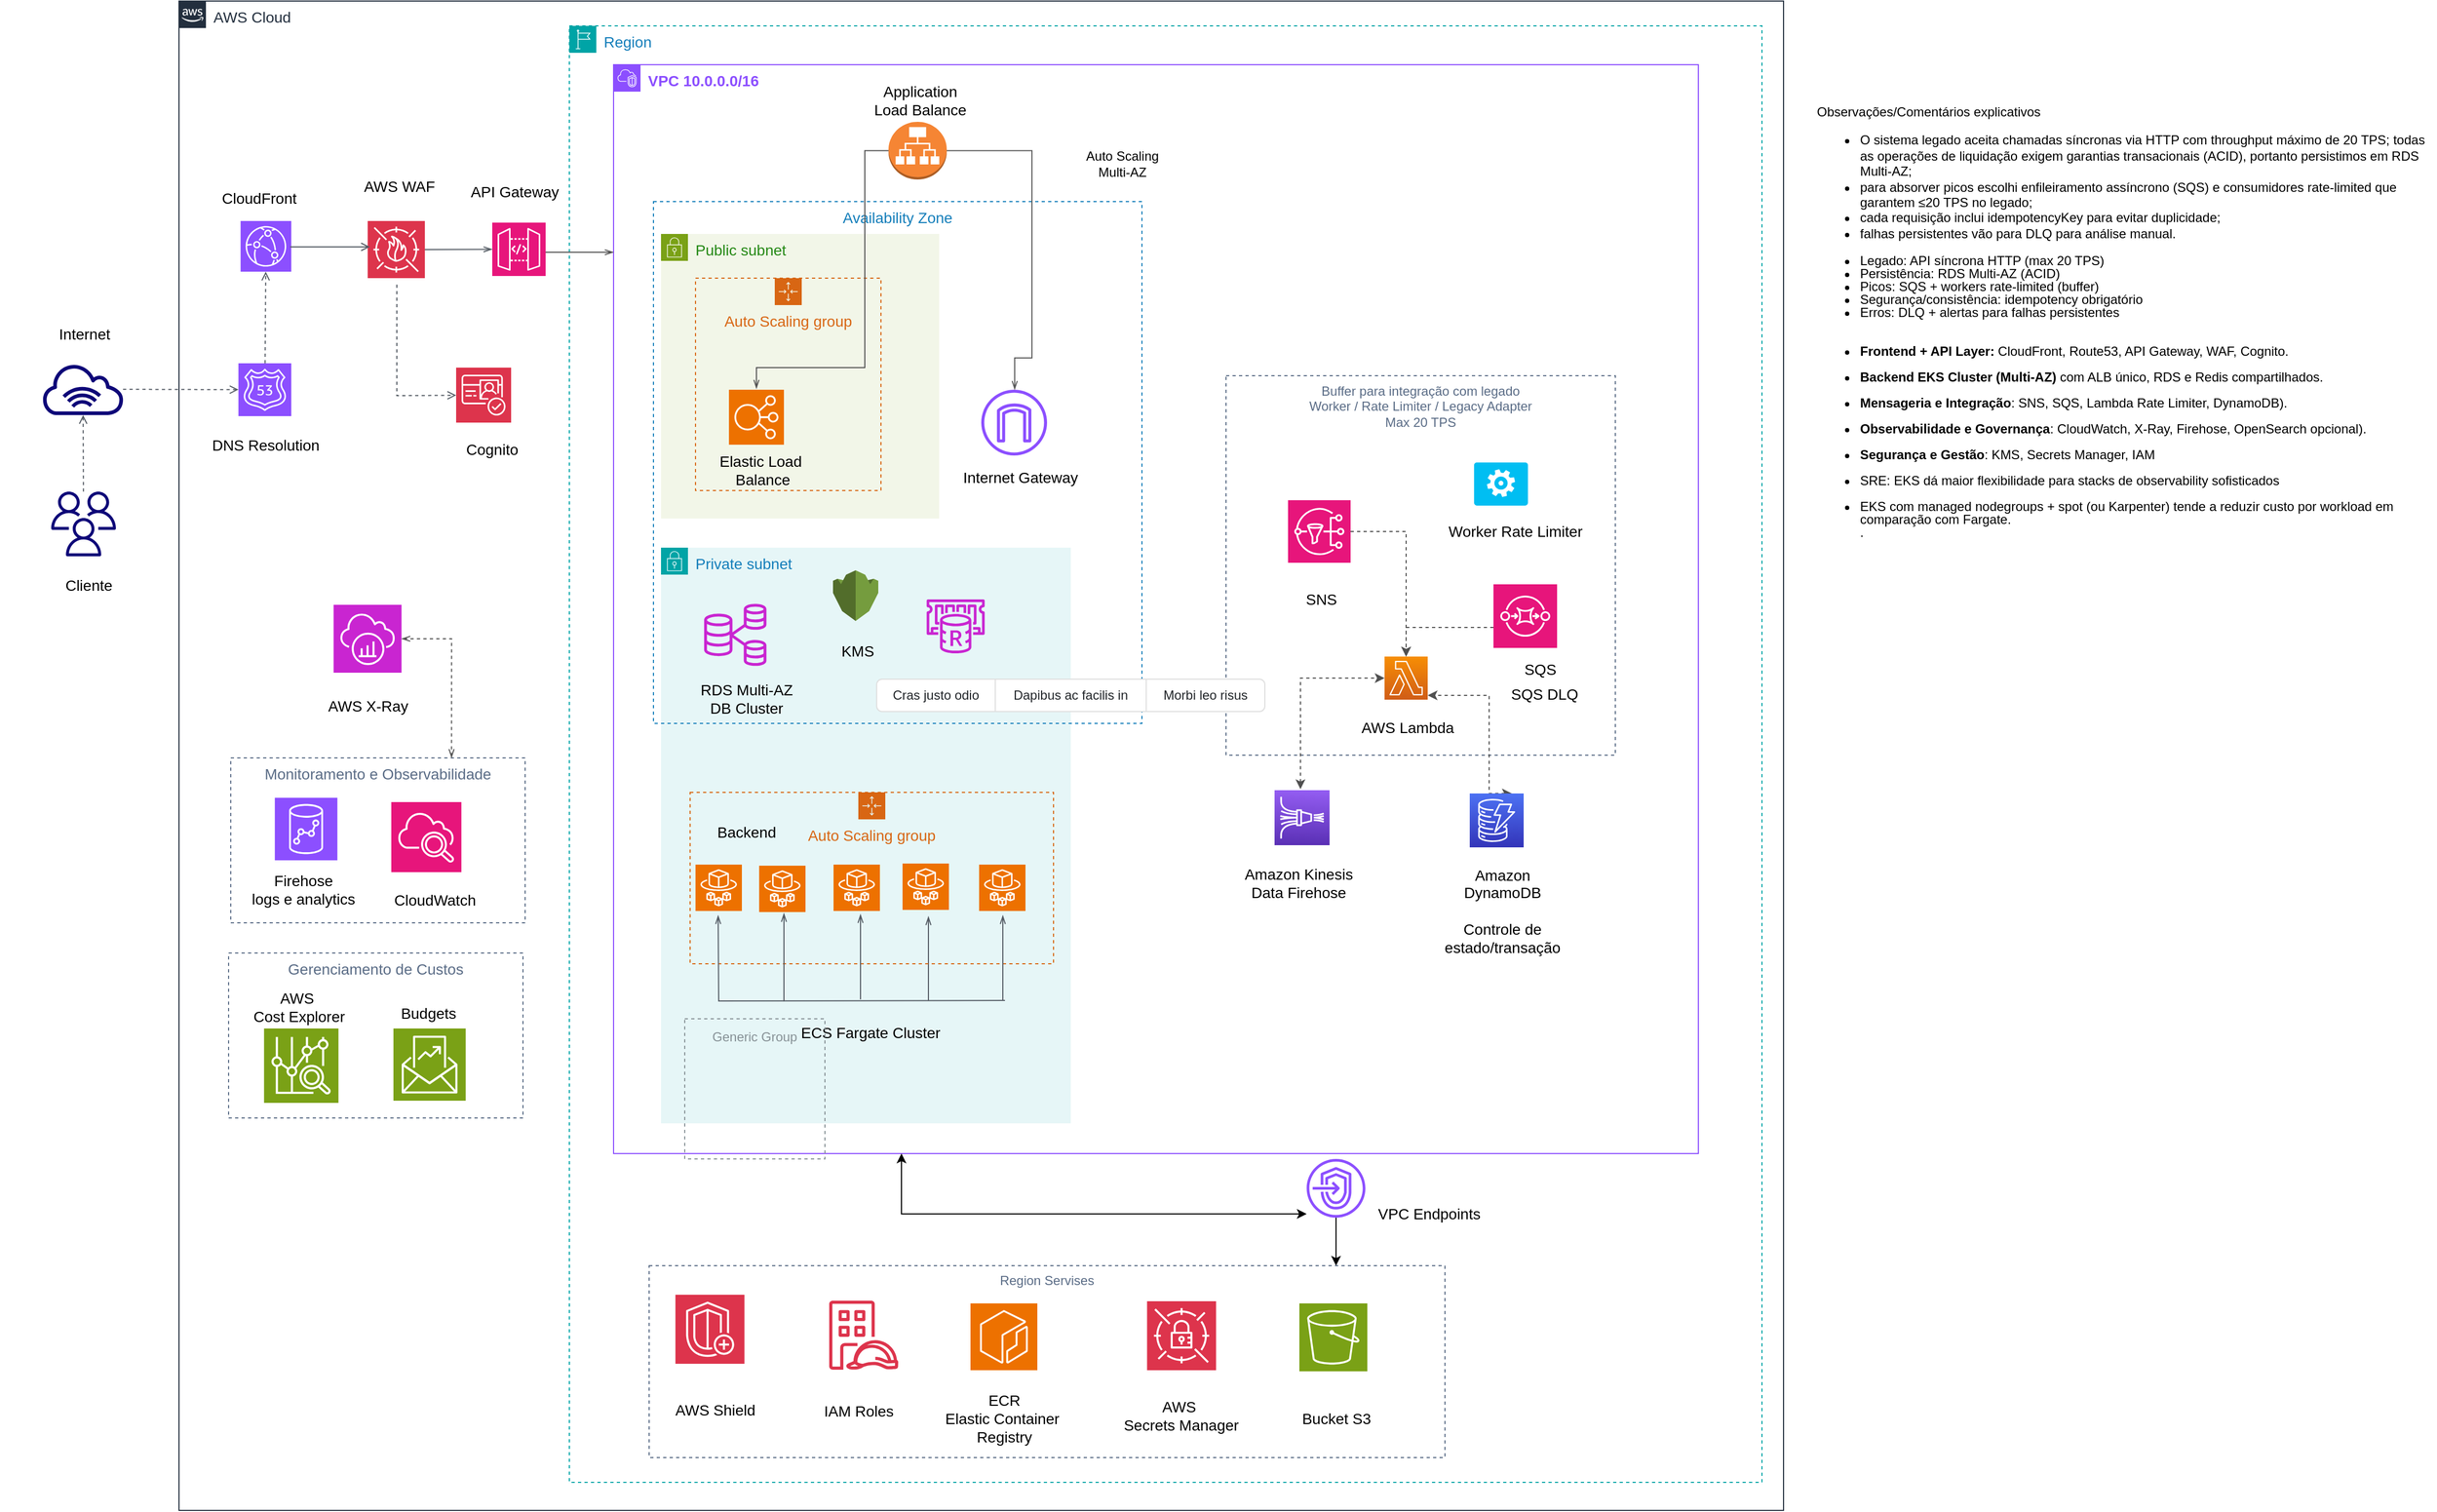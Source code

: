 <mxfile version="28.2.8">
  <diagram name="Página-1" id="_rZulrzsdtSt4vWavjif">
    <mxGraphModel dx="2206" dy="921" grid="0" gridSize="10" guides="1" tooltips="1" connect="1" arrows="1" fold="1" page="0" pageScale="1" pageWidth="1169" pageHeight="827" math="0" shadow="0">
      <root>
        <mxCell id="0" />
        <mxCell id="1" parent="0" />
        <mxCell id="lu0znOIndSDiGiOmnlGc-5" value="&lt;font color=&quot;#8c4fff&quot;&gt;&lt;b&gt;VPC 10.0.0.0/16&lt;/b&gt;&lt;/font&gt;" style="points=[[0,0],[0.25,0],[0.5,0],[0.75,0],[1,0],[1,0.25],[1,0.5],[1,0.75],[1,1],[0.75,1],[0.5,1],[0.25,1],[0,1],[0,0.75],[0,0.5],[0,0.25]];outlineConnect=0;gradientColor=none;html=1;whiteSpace=wrap;fontSize=14;fontStyle=0;container=1;pointerEvents=0;collapsible=0;recursiveResize=0;shape=mxgraph.aws4.group;grIcon=mxgraph.aws4.group_vpc2;strokeColor=#8C4FFF;fillColor=none;verticalAlign=top;align=left;spacingLeft=30;fontColor=#AAB7B8;dashed=0;" parent="1" vertex="1">
          <mxGeometry x="-17" y="226" width="1006" height="1010" as="geometry" />
        </mxCell>
        <mxCell id="6cjDt4a6pdJpIaDc60JG-100" value="Buffer para integração com legado&lt;br&gt;Worker / Rate Limiter / Legacy Adapter&lt;br&gt;Max 20 TPS" style="fillColor=none;strokeColor=#5A6C86;dashed=1;verticalAlign=top;fontStyle=0;fontColor=#5A6C86;whiteSpace=wrap;html=1;" parent="lu0znOIndSDiGiOmnlGc-5" vertex="1">
          <mxGeometry x="568" y="288.5" width="361" height="352" as="geometry" />
        </mxCell>
        <mxCell id="lu0znOIndSDiGiOmnlGc-17" value="Private subnet" style="points=[[0,0],[0.25,0],[0.5,0],[0.75,0],[1,0],[1,0.25],[1,0.5],[1,0.75],[1,1],[0.75,1],[0.5,1],[0.25,1],[0,1],[0,0.75],[0,0.5],[0,0.25]];outlineConnect=0;gradientColor=none;html=1;whiteSpace=wrap;fontSize=14;fontStyle=0;container=1;pointerEvents=0;collapsible=0;recursiveResize=0;shape=mxgraph.aws4.group;grIcon=mxgraph.aws4.group_security_group;grStroke=0;strokeColor=#00A4A6;fillColor=#E6F6F7;verticalAlign=top;align=left;spacingLeft=30;fontColor=#147EBA;dashed=0;" parent="lu0znOIndSDiGiOmnlGc-5" vertex="1">
          <mxGeometry x="44" y="448" width="380" height="534" as="geometry" />
        </mxCell>
        <mxCell id="teR93byTSqqBIhb2rqv4-124" value="ElastiCache&amp;nbsp;&lt;div&gt;for Redis&lt;/div&gt;" style="text;html=1;align=center;verticalAlign=middle;resizable=0;points=[];autosize=1;strokeColor=none;fillColor=none;fontSize=14;" parent="lu0znOIndSDiGiOmnlGc-17" vertex="1">
          <mxGeometry x="229" y="114" width="97" height="46" as="geometry" />
        </mxCell>
        <mxCell id="teR93byTSqqBIhb2rqv4-143" value="" style="sketch=0;outlineConnect=0;fontColor=#232F3E;gradientColor=none;fillColor=#C925D1;strokeColor=none;dashed=0;verticalLabelPosition=bottom;verticalAlign=top;align=center;html=1;fontSize=14;fontStyle=0;aspect=fixed;pointerEvents=1;shape=mxgraph.aws4.rds_multi_az_db_cluster;" parent="lu0znOIndSDiGiOmnlGc-17" vertex="1">
          <mxGeometry x="40" y="52" width="57.75" height="57.75" as="geometry" />
        </mxCell>
        <mxCell id="6cjDt4a6pdJpIaDc60JG-5" value="SNS" style="text;html=1;align=center;verticalAlign=middle;resizable=0;points=[];autosize=1;strokeColor=none;fillColor=none;fontSize=14;" parent="lu0znOIndSDiGiOmnlGc-17" vertex="1">
          <mxGeometry x="588" y="33" width="47" height="29" as="geometry" />
        </mxCell>
        <mxCell id="6cjDt4a6pdJpIaDc60JG-104" value="" style="outlineConnect=0;dashed=0;verticalLabelPosition=bottom;verticalAlign=top;align=center;html=1;shape=mxgraph.aws3.kms;fillColor=#759C3E;gradientColor=none;" parent="lu0znOIndSDiGiOmnlGc-17" vertex="1">
          <mxGeometry x="159.5" y="21" width="42" height="47" as="geometry" />
        </mxCell>
        <mxCell id="teR93byTSqqBIhb2rqv4-79" value="RDS Multi-AZ &lt;br&gt;DB Cluster" style="text;html=1;align=center;verticalAlign=middle;resizable=0;points=[];autosize=1;strokeColor=none;fillColor=none;fontSize=14;" parent="lu0znOIndSDiGiOmnlGc-5" vertex="1">
          <mxGeometry x="71.4" y="565" width="103" height="46" as="geometry" />
        </mxCell>
        <mxCell id="VJbWYuFzF9R8M93_kXKf-11" style="edgeStyle=orthogonalEdgeStyle;rounded=0;orthogonalLoop=1;jettySize=auto;html=1;strokeColor=#545B64;fontSize=14;endArrow=openThin;endFill=0;" parent="lu0znOIndSDiGiOmnlGc-5" edge="1">
          <mxGeometry relative="1" as="geometry">
            <mxPoint x="292" y="868" as="sourcePoint" />
            <mxPoint x="292" y="790" as="targetPoint" />
            <Array as="points" />
          </mxGeometry>
        </mxCell>
        <mxCell id="6cjDt4a6pdJpIaDc60JG-18" style="edgeStyle=orthogonalEdgeStyle;rounded=0;orthogonalLoop=1;jettySize=auto;html=1;strokeColor=#505050;dashed=1;" parent="lu0znOIndSDiGiOmnlGc-5" source="6cjDt4a6pdJpIaDc60JG-1" target="6cjDt4a6pdJpIaDc60JG-10" edge="1">
          <mxGeometry relative="1" as="geometry">
            <mxPoint x="822" y="494" as="sourcePoint" />
            <Array as="points">
              <mxPoint x="735" y="522" />
            </Array>
          </mxGeometry>
        </mxCell>
        <mxCell id="6cjDt4a6pdJpIaDc60JG-1" value="" style="sketch=0;points=[[0,0,0],[0.25,0,0],[0.5,0,0],[0.75,0,0],[1,0,0],[0,1,0],[0.25,1,0],[0.5,1,0],[0.75,1,0],[1,1,0],[0,0.25,0],[0,0.5,0],[0,0.75,0],[1,0.25,0],[1,0.5,0],[1,0.75,0]];outlineConnect=0;fontColor=#232F3E;fillColor=#E7157B;strokeColor=#ffffff;dashed=0;verticalLabelPosition=bottom;verticalAlign=top;align=center;html=1;fontSize=12;fontStyle=0;aspect=fixed;shape=mxgraph.aws4.resourceIcon;resIcon=mxgraph.aws4.sqs;" parent="lu0znOIndSDiGiOmnlGc-5" vertex="1">
          <mxGeometry x="816" y="482" width="59" height="59" as="geometry" />
        </mxCell>
        <mxCell id="6cjDt4a6pdJpIaDc60JG-10" value="" style="outlineConnect=0;fontColor=#232F3E;gradientColor=#F78E04;gradientDirection=north;fillColor=#D05C17;strokeColor=#ffffff;dashed=0;verticalLabelPosition=bottom;verticalAlign=top;align=center;html=1;fontSize=12;fontStyle=0;aspect=fixed;shape=mxgraph.aws4.resourceIcon;resIcon=mxgraph.aws4.lambda;labelBackgroundColor=#ffffff;spacingTop=6;" parent="lu0znOIndSDiGiOmnlGc-5" vertex="1">
          <mxGeometry x="715" y="549" width="40" height="40" as="geometry" />
        </mxCell>
        <mxCell id="6cjDt4a6pdJpIaDc60JG-21" style="edgeStyle=orthogonalEdgeStyle;rounded=0;orthogonalLoop=1;jettySize=auto;html=1;strokeColor=#505050;startArrow=classic;startFill=1;dashed=1;" parent="lu0znOIndSDiGiOmnlGc-5" target="6cjDt4a6pdJpIaDc60JG-10" edge="1">
          <mxGeometry relative="1" as="geometry">
            <mxPoint x="637" y="672" as="sourcePoint" />
            <Array as="points">
              <mxPoint x="637" y="569" />
            </Array>
          </mxGeometry>
        </mxCell>
        <mxCell id="6cjDt4a6pdJpIaDc60JG-11" value="" style="outlineConnect=0;fontColor=#232F3E;gradientColor=#945DF2;gradientDirection=north;fillColor=#5A30B5;strokeColor=#ffffff;dashed=0;verticalLabelPosition=bottom;verticalAlign=top;align=center;html=1;fontSize=12;fontStyle=0;aspect=fixed;shape=mxgraph.aws4.resourceIcon;resIcon=mxgraph.aws4.kinesis_data_firehose;labelBackgroundColor=#ffffff;" parent="lu0znOIndSDiGiOmnlGc-5" vertex="1">
          <mxGeometry x="613" y="673" width="51" height="51" as="geometry" />
        </mxCell>
        <mxCell id="6cjDt4a6pdJpIaDc60JG-22" style="edgeStyle=orthogonalEdgeStyle;rounded=0;orthogonalLoop=1;jettySize=auto;html=1;strokeColor=#505050;startArrow=classic;startFill=1;curved=0;dashed=1;" parent="lu0znOIndSDiGiOmnlGc-5" target="6cjDt4a6pdJpIaDc60JG-10" edge="1">
          <mxGeometry relative="1" as="geometry">
            <mxPoint x="833" y="676" as="sourcePoint" />
            <Array as="points">
              <mxPoint x="812" y="676" />
              <mxPoint x="812" y="585" />
            </Array>
          </mxGeometry>
        </mxCell>
        <mxCell id="6cjDt4a6pdJpIaDc60JG-12" value="" style="outlineConnect=0;fontColor=#232F3E;gradientColor=#4D72F3;gradientDirection=north;fillColor=#3334B9;strokeColor=#ffffff;dashed=0;verticalLabelPosition=bottom;verticalAlign=top;align=center;html=1;fontSize=12;fontStyle=0;aspect=fixed;shape=mxgraph.aws4.resourceIcon;resIcon=mxgraph.aws4.dynamodb;labelBackgroundColor=#ffffff;" parent="lu0znOIndSDiGiOmnlGc-5" vertex="1">
          <mxGeometry x="794" y="676" width="50" height="50" as="geometry" />
        </mxCell>
        <mxCell id="6cjDt4a6pdJpIaDc60JG-2" value="" style="sketch=0;points=[[0,0,0],[0.25,0,0],[0.5,0,0],[0.75,0,0],[1,0,0],[0,1,0],[0.25,1,0],[0.5,1,0],[0.75,1,0],[1,1,0],[0,0.25,0],[0,0.5,0],[0,0.75,0],[1,0.25,0],[1,0.5,0],[1,0.75,0]];outlineConnect=0;fontColor=#232F3E;fillColor=#E7157B;strokeColor=#ffffff;dashed=0;verticalLabelPosition=bottom;verticalAlign=top;align=center;html=1;fontSize=12;fontStyle=0;aspect=fixed;shape=mxgraph.aws4.resourceIcon;resIcon=mxgraph.aws4.sns;" parent="lu0znOIndSDiGiOmnlGc-5" vertex="1">
          <mxGeometry x="625.5" y="404" width="58" height="58" as="geometry" />
        </mxCell>
        <mxCell id="6cjDt4a6pdJpIaDc60JG-19" style="edgeStyle=orthogonalEdgeStyle;rounded=0;orthogonalLoop=1;jettySize=auto;html=1;strokeColor=#505050;dashed=1;" parent="lu0znOIndSDiGiOmnlGc-5" source="6cjDt4a6pdJpIaDc60JG-2" target="6cjDt4a6pdJpIaDc60JG-10" edge="1">
          <mxGeometry relative="1" as="geometry" />
        </mxCell>
        <mxCell id="6cjDt4a6pdJpIaDc60JG-3" value="SQS" style="text;html=1;align=center;verticalAlign=middle;resizable=0;points=[];autosize=1;strokeColor=none;fillColor=none;fontSize=14;" parent="lu0znOIndSDiGiOmnlGc-5" vertex="1">
          <mxGeometry x="835" y="546" width="48" height="29" as="geometry" />
        </mxCell>
        <mxCell id="teR93byTSqqBIhb2rqv4-147" value="" style="sketch=0;outlineConnect=0;fontColor=#232F3E;gradientColor=none;fillColor=#C925D1;strokeColor=none;dashed=0;verticalLabelPosition=bottom;verticalAlign=top;align=center;html=1;fontSize=14;fontStyle=0;aspect=fixed;pointerEvents=1;shape=mxgraph.aws4.elasticache_for_redis;" parent="lu0znOIndSDiGiOmnlGc-5" vertex="1">
          <mxGeometry x="289" y="496" width="56.52" height="50" as="geometry" />
        </mxCell>
        <mxCell id="6cjDt4a6pdJpIaDc60JG-106" value="KMS" style="text;html=1;align=center;verticalAlign=middle;resizable=0;points=[];autosize=1;strokeColor=none;fillColor=none;fontSize=14;" parent="lu0znOIndSDiGiOmnlGc-5" vertex="1">
          <mxGeometry x="201.5" y="529" width="48" height="29" as="geometry" />
        </mxCell>
        <mxCell id="6cjDt4a6pdJpIaDc60JG-113" value="" style="verticalLabelPosition=bottom;html=1;verticalAlign=top;align=center;strokeColor=none;fillColor=#00BEF2;shape=mxgraph.azure.worker_role;" parent="lu0znOIndSDiGiOmnlGc-5" vertex="1">
          <mxGeometry x="798" y="369" width="50" height="40" as="geometry" />
        </mxCell>
        <mxCell id="6cjDt4a6pdJpIaDc60JG-115" value="Worker Rate Limiter" style="text;html=1;align=center;verticalAlign=middle;resizable=0;points=[];autosize=1;strokeColor=none;fillColor=none;fontSize=14;" parent="lu0znOIndSDiGiOmnlGc-5" vertex="1">
          <mxGeometry x="765" y="418" width="141" height="29" as="geometry" />
        </mxCell>
        <mxCell id="6cjDt4a6pdJpIaDc60JG-121" value="SQS DLQ" style="text;html=1;align=center;verticalAlign=middle;resizable=0;points=[];autosize=1;strokeColor=none;fillColor=none;fontSize=14;" parent="lu0znOIndSDiGiOmnlGc-5" vertex="1">
          <mxGeometry x="823" y="569" width="80" height="29" as="geometry" />
        </mxCell>
        <mxCell id="lu0znOIndSDiGiOmnlGc-1" value="AWS Cloud" style="points=[[0,0],[0.25,0],[0.5,0],[0.75,0],[1,0],[1,0.25],[1,0.5],[1,0.75],[1,1],[0.75,1],[0.5,1],[0.25,1],[0,1],[0,0.75],[0,0.5],[0,0.25]];outlineConnect=0;gradientColor=none;html=1;whiteSpace=wrap;fontSize=14;fontStyle=0;container=1;pointerEvents=0;collapsible=0;recursiveResize=0;shape=mxgraph.aws4.group;grIcon=mxgraph.aws4.group_aws_cloud_alt;strokeColor=#232F3E;fillColor=none;verticalAlign=top;align=left;spacingLeft=30;fontColor=#232F3E;dashed=0;" parent="1" vertex="1">
          <mxGeometry x="-420" y="167" width="1488" height="1400" as="geometry" />
        </mxCell>
        <mxCell id="lu0znOIndSDiGiOmnlGc-4" value="Region" style="points=[[0,0],[0.25,0],[0.5,0],[0.75,0],[1,0],[1,0.25],[1,0.5],[1,0.75],[1,1],[0.75,1],[0.5,1],[0.25,1],[0,1],[0,0.75],[0,0.5],[0,0.25]];outlineConnect=0;gradientColor=none;html=1;whiteSpace=wrap;fontSize=14;fontStyle=0;container=1;pointerEvents=0;collapsible=0;recursiveResize=0;shape=mxgraph.aws4.group;grIcon=mxgraph.aws4.group_region;strokeColor=#00A4A6;fillColor=none;verticalAlign=top;align=left;spacingLeft=30;fontColor=#147EBA;dashed=1;" parent="lu0znOIndSDiGiOmnlGc-1" vertex="1">
          <mxGeometry x="362" y="23" width="1106" height="1351" as="geometry" />
        </mxCell>
        <mxCell id="lu0znOIndSDiGiOmnlGc-10" value="Availability Zone" style="fillColor=none;strokeColor=#147EBA;dashed=1;verticalAlign=top;fontStyle=0;fontColor=#147EBA;whiteSpace=wrap;html=1;fontSize=14;" parent="lu0znOIndSDiGiOmnlGc-4" vertex="1">
          <mxGeometry x="78" y="163" width="453" height="484" as="geometry" />
        </mxCell>
        <mxCell id="teR93byTSqqBIhb2rqv4-126" value="VPC Endpoints" style="text;html=1;align=center;verticalAlign=middle;resizable=0;points=[];autosize=1;strokeColor=none;fillColor=none;fontSize=14;" parent="lu0znOIndSDiGiOmnlGc-4" vertex="1">
          <mxGeometry x="740" y="1087" width="113" height="29" as="geometry" />
        </mxCell>
        <mxCell id="6cjDt4a6pdJpIaDc60JG-26" value="" style="sketch=0;outlineConnect=0;fontColor=#232F3E;gradientColor=none;fillColor=#8C4FFF;strokeColor=none;dashed=0;verticalLabelPosition=bottom;verticalAlign=top;align=center;html=1;fontSize=12;fontStyle=0;aspect=fixed;pointerEvents=1;shape=mxgraph.aws4.endpoints;" parent="lu0znOIndSDiGiOmnlGc-4" vertex="1">
          <mxGeometry x="683.75" y="1051" width="54.5" height="54.5" as="geometry" />
        </mxCell>
        <mxCell id="6cjDt4a6pdJpIaDc60JG-66" style="edgeStyle=orthogonalEdgeStyle;rounded=0;orthogonalLoop=1;jettySize=auto;html=1;" parent="lu0znOIndSDiGiOmnlGc-4" source="6cjDt4a6pdJpIaDc60JG-26" target="6cjDt4a6pdJpIaDc60JG-95" edge="1">
          <mxGeometry relative="1" as="geometry">
            <mxPoint x="707" y="1234" as="targetPoint" />
            <Array as="points">
              <mxPoint x="719" y="1060" />
            </Array>
          </mxGeometry>
        </mxCell>
        <mxCell id="6cjDt4a6pdJpIaDc60JG-124" value="&lt;div&gt;Auto Scaling &lt;br&gt;Multi-AZ&lt;/div&gt;" style="text;html=1;whiteSpace=wrap;strokeColor=none;fillColor=none;align=center;verticalAlign=middle;rounded=0;" parent="lu0znOIndSDiGiOmnlGc-4" vertex="1">
          <mxGeometry x="448" y="112.5" width="130" height="30" as="geometry" />
        </mxCell>
        <mxCell id="6cjDt4a6pdJpIaDc60JG-95" value="Region Servises" style="fillColor=none;strokeColor=#5A6C86;dashed=1;verticalAlign=top;fontStyle=0;fontColor=#5A6C86;whiteSpace=wrap;html=1;" parent="lu0znOIndSDiGiOmnlGc-4" vertex="1">
          <mxGeometry x="74" y="1150" width="738" height="178" as="geometry" />
        </mxCell>
        <mxCell id="teR93byTSqqBIhb2rqv4-127" value="" style="sketch=0;points=[[0,0,0],[0.25,0,0],[0.5,0,0],[0.75,0,0],[1,0,0],[0,1,0],[0.25,1,0],[0.5,1,0],[0.75,1,0],[1,1,0],[0,0.25,0],[0,0.5,0],[0,0.75,0],[1,0.25,0],[1,0.5,0],[1,0.75,0]];outlineConnect=0;fontColor=#232F3E;fillColor=#ED7100;strokeColor=#ffffff;dashed=0;verticalLabelPosition=bottom;verticalAlign=top;align=center;html=1;fontSize=14;fontStyle=0;aspect=fixed;shape=mxgraph.aws4.resourceIcon;resIcon=mxgraph.aws4.ecr;" parent="lu0znOIndSDiGiOmnlGc-4" vertex="1">
          <mxGeometry x="372" y="1185" width="62" height="62" as="geometry" />
        </mxCell>
        <mxCell id="teR93byTSqqBIhb2rqv4-122" value="" style="sketch=0;points=[[0,0,0],[0.25,0,0],[0.5,0,0],[0.75,0,0],[1,0,0],[0,1,0],[0.25,1,0],[0.5,1,0],[0.75,1,0],[1,1,0],[0,0.25,0],[0,0.5,0],[0,0.75,0],[1,0.25,0],[1,0.5,0],[1,0.75,0]];outlineConnect=0;fontColor=#232F3E;fillColor=#DD344C;strokeColor=#ffffff;dashed=0;verticalLabelPosition=bottom;verticalAlign=top;align=center;html=1;fontSize=14;fontStyle=0;aspect=fixed;shape=mxgraph.aws4.resourceIcon;resIcon=mxgraph.aws4.secrets_manager;" parent="lu0znOIndSDiGiOmnlGc-4" vertex="1">
          <mxGeometry x="535.75" y="1183" width="64" height="64" as="geometry" />
        </mxCell>
        <mxCell id="teR93byTSqqBIhb2rqv4-128" value="ECR&lt;div&gt;Elastic Container&amp;nbsp;&lt;/div&gt;&lt;div&gt;Registry&lt;br&gt;&lt;/div&gt;" style="text;html=1;align=center;verticalAlign=middle;resizable=0;points=[];autosize=1;strokeColor=none;fillColor=none;fontSize=14;" parent="lu0znOIndSDiGiOmnlGc-4" vertex="1">
          <mxGeometry x="339" y="1261" width="128" height="62" as="geometry" />
        </mxCell>
        <mxCell id="teR93byTSqqBIhb2rqv4-107" value="AWS&amp;nbsp;&lt;div&gt;Secrets Manager&lt;/div&gt;" style="text;html=1;align=center;verticalAlign=middle;resizable=0;points=[];autosize=1;strokeColor=none;fillColor=none;fontSize=14;" parent="lu0znOIndSDiGiOmnlGc-4" vertex="1">
          <mxGeometry x="504" y="1266" width="125" height="46" as="geometry" />
        </mxCell>
        <mxCell id="teR93byTSqqBIhb2rqv4-32" value="Bucket S3" style="text;html=1;align=center;verticalAlign=middle;resizable=0;points=[];autosize=1;strokeColor=none;fillColor=none;fontSize=14;" parent="lu0znOIndSDiGiOmnlGc-4" vertex="1">
          <mxGeometry x="670" y="1277.5" width="82" height="29" as="geometry" />
        </mxCell>
        <mxCell id="teR93byTSqqBIhb2rqv4-12" value="" style="sketch=0;points=[[0,0,0],[0.25,0,0],[0.5,0,0],[0.75,0,0],[1,0,0],[0,1,0],[0.25,1,0],[0.5,1,0],[0.75,1,0],[1,1,0],[0,0.25,0],[0,0.5,0],[0,0.75,0],[1,0.25,0],[1,0.5,0],[1,0.75,0]];outlineConnect=0;fontColor=#232F3E;fillColor=#7AA116;strokeColor=#ffffff;dashed=0;verticalLabelPosition=bottom;verticalAlign=top;align=center;html=1;fontSize=14;fontStyle=0;aspect=fixed;shape=mxgraph.aws4.resourceIcon;resIcon=mxgraph.aws4.s3;" parent="lu0znOIndSDiGiOmnlGc-4" vertex="1">
          <mxGeometry x="677" y="1185" width="63" height="63" as="geometry" />
        </mxCell>
        <mxCell id="teR93byTSqqBIhb2rqv4-135" value="" style="sketch=0;points=[[0,0,0],[0.25,0,0],[0.5,0,0],[0.75,0,0],[1,0,0],[0,1,0],[0.25,1,0],[0.5,1,0],[0.75,1,0],[1,1,0],[0,0.25,0],[0,0.5,0],[0,0.75,0],[1,0.25,0],[1,0.5,0],[1,0.75,0]];outlineConnect=0;fontColor=#232F3E;fillColor=#DD344C;strokeColor=#ffffff;dashed=0;verticalLabelPosition=bottom;verticalAlign=top;align=center;html=1;fontSize=14;fontStyle=0;aspect=fixed;shape=mxgraph.aws4.resourceIcon;resIcon=mxgraph.aws4.shield;" parent="lu0znOIndSDiGiOmnlGc-4" vertex="1">
          <mxGeometry x="98.37" y="1177" width="64" height="64" as="geometry" />
        </mxCell>
        <mxCell id="teR93byTSqqBIhb2rqv4-136" value="AWS Shield" style="text;html=1;align=center;verticalAlign=middle;resizable=0;points=[];autosize=1;strokeColor=none;fillColor=none;fontSize=14;" parent="lu0znOIndSDiGiOmnlGc-4" vertex="1">
          <mxGeometry x="89" y="1269.5" width="92" height="29" as="geometry" />
        </mxCell>
        <mxCell id="teR93byTSqqBIhb2rqv4-149" value="" style="sketch=0;outlineConnect=0;fontColor=#232F3E;gradientColor=none;fillColor=#DD344C;strokeColor=none;dashed=0;verticalLabelPosition=bottom;verticalAlign=top;align=center;html=1;fontSize=14;fontStyle=0;aspect=fixed;pointerEvents=1;shape=mxgraph.aws4.identity_access_management_iam_roles_anywhere;" parent="lu0znOIndSDiGiOmnlGc-4" vertex="1">
          <mxGeometry x="241" y="1182.5" width="64" height="64" as="geometry" />
        </mxCell>
        <mxCell id="teR93byTSqqBIhb2rqv4-150" value="IAM Roles" style="text;html=1;align=center;verticalAlign=middle;resizable=0;points=[];autosize=1;strokeColor=none;fillColor=none;fontSize=14;" parent="lu0znOIndSDiGiOmnlGc-4" vertex="1">
          <mxGeometry x="226.5" y="1270.5" width="83" height="29" as="geometry" />
        </mxCell>
        <mxCell id="6cjDt4a6pdJpIaDc60JG-13" value="Amazon Kinesis&lt;br&gt;Data&amp;nbsp;Firehose" style="text;html=1;align=center;verticalAlign=middle;resizable=0;points=[];autosize=1;strokeColor=none;fillColor=none;fontSize=14;" parent="lu0znOIndSDiGiOmnlGc-4" vertex="1">
          <mxGeometry x="617" y="772" width="118" height="46" as="geometry" />
        </mxCell>
        <mxCell id="6cjDt4a6pdJpIaDc60JG-85" value="Public subnet" style="points=[[0,0],[0.25,0],[0.5,0],[0.75,0],[1,0],[1,0.25],[1,0.5],[1,0.75],[1,1],[0.75,1],[0.5,1],[0.25,1],[0,1],[0,0.75],[0,0.5],[0,0.25]];outlineConnect=0;gradientColor=none;html=1;whiteSpace=wrap;fontSize=14;fontStyle=0;container=1;pointerEvents=0;collapsible=0;recursiveResize=0;shape=mxgraph.aws4.group;grIcon=mxgraph.aws4.group_security_group;grStroke=0;strokeColor=#7AA116;fillColor=#F2F6E8;verticalAlign=top;align=left;spacingLeft=30;fontColor=#248814;dashed=0;" parent="lu0znOIndSDiGiOmnlGc-4" vertex="1">
          <mxGeometry x="85" y="193" width="258" height="264" as="geometry" />
        </mxCell>
        <mxCell id="6cjDt4a6pdJpIaDc60JG-86" value="Auto Scaling group" style="points=[[0,0],[0.25,0],[0.5,0],[0.75,0],[1,0],[1,0.25],[1,0.5],[1,0.75],[1,1],[0.75,1],[0.5,1],[0.25,1],[0,1],[0,0.75],[0,0.5],[0,0.25]];outlineConnect=0;gradientColor=none;html=1;whiteSpace=wrap;fontSize=14;fontStyle=0;container=1;pointerEvents=0;collapsible=0;recursiveResize=0;shape=mxgraph.aws4.groupCenter;grIcon=mxgraph.aws4.group_auto_scaling_group;grStroke=1;strokeColor=#D86613;fillColor=none;verticalAlign=top;align=center;fontColor=#D86613;dashed=1;spacingTop=25;" parent="6cjDt4a6pdJpIaDc60JG-85" vertex="1">
          <mxGeometry x="32" y="41" width="172" height="197" as="geometry" />
        </mxCell>
        <mxCell id="6cjDt4a6pdJpIaDc60JG-87" value="" style="sketch=0;points=[[0,0,0],[0.25,0,0],[0.5,0,0],[0.75,0,0],[1,0,0],[0,1,0],[0.25,1,0],[0.5,1,0],[0.75,1,0],[1,1,0],[0,0.25,0],[0,0.5,0],[0,0.75,0],[1,0.25,0],[1,0.5,0],[1,0.75,0]];outlineConnect=0;fontColor=#232F3E;fillColor=#ED7100;strokeColor=#ffffff;dashed=0;verticalLabelPosition=bottom;verticalAlign=top;align=center;html=1;fontSize=14;fontStyle=0;aspect=fixed;shape=mxgraph.aws4.resourceIcon;resIcon=mxgraph.aws4.elastic_load_balancing;" parent="6cjDt4a6pdJpIaDc60JG-86" vertex="1">
          <mxGeometry x="31" y="103.5" width="51" height="51" as="geometry" />
        </mxCell>
        <mxCell id="6cjDt4a6pdJpIaDc60JG-89" value="Elastic Load&lt;div&gt;&amp;nbsp;Balance&lt;/div&gt;" style="text;html=1;align=center;verticalAlign=middle;resizable=0;points=[];autosize=1;strokeColor=none;fillColor=none;fontSize=14;" parent="6cjDt4a6pdJpIaDc60JG-86" vertex="1">
          <mxGeometry x="13" y="154.5" width="94" height="46" as="geometry" />
        </mxCell>
        <mxCell id="6cjDt4a6pdJpIaDc60JG-90" value="" style="sketch=0;outlineConnect=0;fontColor=#232F3E;gradientColor=none;fillColor=#8C4FFF;strokeColor=none;dashed=0;verticalLabelPosition=bottom;verticalAlign=top;align=center;html=1;fontSize=12;fontStyle=0;aspect=fixed;pointerEvents=1;shape=mxgraph.aws4.internet_gateway;" parent="6cjDt4a6pdJpIaDc60JG-86" vertex="1">
          <mxGeometry x="265" y="103.5" width="61" height="61" as="geometry" />
        </mxCell>
        <mxCell id="6cjDt4a6pdJpIaDc60JG-92" value="Internet Gateway" style="text;html=1;align=center;verticalAlign=middle;resizable=0;points=[];autosize=1;strokeColor=none;fillColor=none;fontSize=14;" parent="6cjDt4a6pdJpIaDc60JG-86" vertex="1">
          <mxGeometry x="239" y="170.5" width="123" height="29" as="geometry" />
        </mxCell>
        <mxCell id="6cjDt4a6pdJpIaDc60JG-93" style="edgeStyle=orthogonalEdgeStyle;rounded=0;orthogonalLoop=1;jettySize=auto;html=1;entryX=0.5;entryY=0;entryDx=0;entryDy=0;entryPerimeter=0;strokeColor=#545454;exitX=0;exitY=0.5;exitDx=0;exitDy=0;exitPerimeter=0;endArrow=openThin;endFill=0;" parent="6cjDt4a6pdJpIaDc60JG-86" source="6cjDt4a6pdJpIaDc60JG-88" edge="1">
          <mxGeometry relative="1" as="geometry">
            <mxPoint x="150" y="82.733" as="sourcePoint" />
            <mxPoint x="56.5" y="102.5" as="targetPoint" />
            <Array as="points">
              <mxPoint x="157" y="-118" />
              <mxPoint x="157" y="83" />
              <mxPoint x="57" y="83" />
            </Array>
          </mxGeometry>
        </mxCell>
        <mxCell id="6cjDt4a6pdJpIaDc60JG-88" value="" style="outlineConnect=0;dashed=0;verticalLabelPosition=bottom;verticalAlign=top;align=center;html=1;shape=mxgraph.aws3.application_load_balancer;fillColor=#F58534;gradientColor=none;fontSize=14;" parent="lu0znOIndSDiGiOmnlGc-4" vertex="1">
          <mxGeometry x="296" y="89" width="54" height="53.5" as="geometry" />
        </mxCell>
        <mxCell id="6cjDt4a6pdJpIaDc60JG-91" style="edgeStyle=orthogonalEdgeStyle;rounded=0;orthogonalLoop=1;jettySize=auto;html=1;strokeColor=#5A5A5A;exitX=1;exitY=0.5;exitDx=0;exitDy=0;exitPerimeter=0;endArrow=openThin;endFill=0;" parent="lu0znOIndSDiGiOmnlGc-4" source="6cjDt4a6pdJpIaDc60JG-88" target="6cjDt4a6pdJpIaDc60JG-90" edge="1">
          <mxGeometry relative="1" as="geometry">
            <mxPoint x="299" y="294.5" as="sourcePoint" />
            <mxPoint x="342.6" y="347.501" as="targetPoint" />
            <Array as="points">
              <mxPoint x="429" y="116" />
              <mxPoint x="429" y="308" />
              <mxPoint x="413" y="308" />
            </Array>
          </mxGeometry>
        </mxCell>
        <mxCell id="6cjDt4a6pdJpIaDc60JG-94" value="Application&lt;div&gt;Load Balance&lt;/div&gt;" style="text;html=1;align=center;verticalAlign=middle;resizable=0;points=[];autosize=1;strokeColor=none;fillColor=none;fontSize=14;" parent="lu0znOIndSDiGiOmnlGc-4" vertex="1">
          <mxGeometry x="273" y="46" width="104" height="46" as="geometry" />
        </mxCell>
        <mxCell id="6cjDt4a6pdJpIaDc60JG-15" value="AWS Lambda" style="text;html=1;align=center;verticalAlign=middle;resizable=0;points=[];autosize=1;strokeColor=none;fillColor=none;fontSize=14;" parent="lu0znOIndSDiGiOmnlGc-4" vertex="1">
          <mxGeometry x="725" y="636" width="103" height="29" as="geometry" />
        </mxCell>
        <mxCell id="6cjDt4a6pdJpIaDc60JG-14" value="Amazon&lt;br&gt;DynamoDB&lt;br&gt;&lt;br&gt;Controle de &lt;br&gt;estado/transação" style="text;html=1;align=center;verticalAlign=middle;resizable=0;points=[];autosize=1;strokeColor=none;fillColor=none;fontSize=14;" parent="lu0znOIndSDiGiOmnlGc-4" vertex="1">
          <mxGeometry x="802" y="773" width="125" height="96" as="geometry" />
        </mxCell>
        <mxCell id="teR93byTSqqBIhb2rqv4-35" value="ECS Fargate Cluster" style="text;html=1;align=center;verticalAlign=middle;resizable=0;points=[];autosize=1;strokeColor=none;fillColor=none;fontSize=14;" parent="lu0znOIndSDiGiOmnlGc-4" vertex="1">
          <mxGeometry x="206" y="919" width="145" height="29" as="geometry" />
        </mxCell>
        <mxCell id="SVwaQ6DBdpEPSNbKxR3l-10" value="Generic Group" style="outlineConnect=0;gradientColor=none;html=1;whiteSpace=wrap;fontSize=12;fontStyle=0;strokeColor=#879196;fillColor=none;verticalAlign=top;align=center;fontColor=#879196;dashed=1;spacingTop=3;" vertex="1" parent="lu0znOIndSDiGiOmnlGc-4">
          <mxGeometry x="107" y="921" width="130" height="130" as="geometry" />
        </mxCell>
        <mxCell id="teR93byTSqqBIhb2rqv4-142" value="&lt;div&gt;Monitoramento e Observabilidade&lt;br&gt;&lt;/div&gt;" style="fillColor=none;strokeColor=#5A6C86;dashed=1;verticalAlign=top;fontStyle=0;fontColor=#5A6C86;whiteSpace=wrap;html=1;fontSize=14;" parent="lu0znOIndSDiGiOmnlGc-1" vertex="1">
          <mxGeometry x="48.0" y="702" width="273" height="153" as="geometry" />
        </mxCell>
        <mxCell id="teR93byTSqqBIhb2rqv4-10" value="" style="sketch=0;points=[[0,0,0],[0.25,0,0],[0.5,0,0],[0.75,0,0],[1,0,0],[0,1,0],[0.25,1,0],[0.5,1,0],[0.75,1,0],[1,1,0],[0,0.25,0],[0,0.5,0],[0,0.75,0],[1,0.25,0],[1,0.5,0],[1,0.75,0]];outlineConnect=0;fontColor=#232F3E;fillColor=#DD344C;strokeColor=#ffffff;dashed=0;verticalLabelPosition=bottom;verticalAlign=top;align=center;html=1;fontSize=14;fontStyle=0;aspect=fixed;shape=mxgraph.aws4.resourceIcon;resIcon=mxgraph.aws4.cognito;" parent="lu0znOIndSDiGiOmnlGc-1" vertex="1">
          <mxGeometry x="257" y="340" width="51" height="51" as="geometry" />
        </mxCell>
        <mxCell id="teR93byTSqqBIhb2rqv4-13" value="" style="sketch=0;points=[[0,0,0],[0.25,0,0],[0.5,0,0],[0.75,0,0],[1,0,0],[0,1,0],[0.25,1,0],[0.5,1,0],[0.75,1,0],[1,1,0],[0,0.25,0],[0,0.5,0],[0,0.75,0],[1,0.25,0],[1,0.5,0],[1,0.75,0]];outlineConnect=0;fontColor=#232F3E;fillColor=#8C4FFF;strokeColor=#ffffff;dashed=0;verticalLabelPosition=bottom;verticalAlign=top;align=center;html=1;fontSize=14;fontStyle=0;aspect=fixed;shape=mxgraph.aws4.resourceIcon;resIcon=mxgraph.aws4.cloudfront;" parent="lu0znOIndSDiGiOmnlGc-1" vertex="1">
          <mxGeometry x="57.13" y="204" width="47" height="47" as="geometry" />
        </mxCell>
        <mxCell id="teR93byTSqqBIhb2rqv4-11" value="Cognito" style="text;html=1;align=center;verticalAlign=middle;resizable=0;points=[];autosize=1;strokeColor=none;fillColor=none;fontSize=14;" parent="lu0znOIndSDiGiOmnlGc-1" vertex="1">
          <mxGeometry x="257" y="401" width="66" height="29" as="geometry" />
        </mxCell>
        <mxCell id="teR93byTSqqBIhb2rqv4-14" value="CloudFront" style="text;html=1;align=center;verticalAlign=middle;resizable=0;points=[];autosize=1;strokeColor=none;fillColor=none;fontSize=14;" parent="lu0znOIndSDiGiOmnlGc-1" vertex="1">
          <mxGeometry x="30.0" y="168" width="87" height="29" as="geometry" />
        </mxCell>
        <mxCell id="teR93byTSqqBIhb2rqv4-15" value="" style="sketch=0;points=[[0,0,0],[0.25,0,0],[0.5,0,0],[0.75,0,0],[1,0,0],[0,1,0],[0.25,1,0],[0.5,1,0],[0.75,1,0],[1,1,0],[0,0.25,0],[0,0.5,0],[0,0.75,0],[1,0.25,0],[1,0.5,0],[1,0.75,0]];outlineConnect=0;fontColor=#232F3E;fillColor=#DD344C;strokeColor=#ffffff;dashed=0;verticalLabelPosition=bottom;verticalAlign=top;align=center;html=1;fontSize=14;fontStyle=0;aspect=fixed;shape=mxgraph.aws4.resourceIcon;resIcon=mxgraph.aws4.waf;" parent="lu0znOIndSDiGiOmnlGc-1" vertex="1">
          <mxGeometry x="175" y="204" width="53" height="53" as="geometry" />
        </mxCell>
        <mxCell id="teR93byTSqqBIhb2rqv4-17" value="" style="sketch=0;points=[[0,0,0],[0.25,0,0],[0.5,0,0],[0.75,0,0],[1,0,0],[0,1,0],[0.25,1,0],[0.5,1,0],[0.75,1,0],[1,1,0],[0,0.25,0],[0,0.5,0],[0,0.75,0],[1,0.25,0],[1,0.5,0],[1,0.75,0]];outlineConnect=0;fontColor=#232F3E;fillColor=#8C4FFF;strokeColor=#ffffff;dashed=0;verticalLabelPosition=bottom;verticalAlign=top;align=center;html=1;fontSize=14;fontStyle=0;aspect=fixed;shape=mxgraph.aws4.resourceIcon;resIcon=mxgraph.aws4.route_53;" parent="lu0znOIndSDiGiOmnlGc-1" vertex="1">
          <mxGeometry x="55.13" y="336" width="49" height="49" as="geometry" />
        </mxCell>
        <mxCell id="teR93byTSqqBIhb2rqv4-20" value="" style="endArrow=open;html=1;rounded=0;strokeColor=#545B64;endFill=0;dashed=1;fontSize=14;" parent="lu0znOIndSDiGiOmnlGc-1" source="teR93byTSqqBIhb2rqv4-17" target="teR93byTSqqBIhb2rqv4-13" edge="1">
          <mxGeometry width="50" height="50" relative="1" as="geometry">
            <mxPoint x="23" y="375.069" as="sourcePoint" />
            <mxPoint x="102" y="375" as="targetPoint" />
          </mxGeometry>
        </mxCell>
        <mxCell id="teR93byTSqqBIhb2rqv4-21" value="" style="sketch=0;points=[[0,0,0],[0.25,0,0],[0.5,0,0],[0.75,0,0],[1,0,0],[0,1,0],[0.25,1,0],[0.5,1,0],[0.75,1,0],[1,1,0],[0,0.25,0],[0,0.5,0],[0,0.75,0],[1,0.25,0],[1,0.5,0],[1,0.75,0]];outlineConnect=0;fontColor=#232F3E;fillColor=#E7157B;strokeColor=#ffffff;dashed=0;verticalLabelPosition=bottom;verticalAlign=top;align=center;html=1;fontSize=14;fontStyle=0;aspect=fixed;shape=mxgraph.aws4.resourceIcon;resIcon=mxgraph.aws4.api_gateway;" parent="lu0znOIndSDiGiOmnlGc-1" vertex="1">
          <mxGeometry x="290.5" y="205.5" width="49.5" height="49.5" as="geometry" />
        </mxCell>
        <mxCell id="teR93byTSqqBIhb2rqv4-23" value="" style="endArrow=none;html=1;rounded=0;strokeColor=#545B64;entryX=1;entryY=0.5;entryDx=0;entryDy=0;entryPerimeter=0;endFill=0;startArrow=openThin;startFill=0;fontSize=14;exitX=0;exitY=0.5;exitDx=0;exitDy=0;exitPerimeter=0;" parent="lu0znOIndSDiGiOmnlGc-1" source="teR93byTSqqBIhb2rqv4-21" target="teR93byTSqqBIhb2rqv4-15" edge="1">
          <mxGeometry width="50" height="50" relative="1" as="geometry">
            <mxPoint x="77" y="286" as="sourcePoint" />
            <mxPoint x="153" y="286" as="targetPoint" />
          </mxGeometry>
        </mxCell>
        <mxCell id="teR93byTSqqBIhb2rqv4-24" value="" style="endArrow=open;html=1;rounded=0;strokeColor=#545B64;endFill=0;dashed=1;fontSize=14;" parent="lu0znOIndSDiGiOmnlGc-1" target="teR93byTSqqBIhb2rqv4-10" edge="1">
          <mxGeometry width="50" height="50" relative="1" as="geometry">
            <mxPoint x="202" y="263" as="sourcePoint" />
            <mxPoint x="101" y="250" as="targetPoint" />
            <Array as="points">
              <mxPoint x="202" y="366" />
            </Array>
          </mxGeometry>
        </mxCell>
        <mxCell id="teR93byTSqqBIhb2rqv4-25" value="AWS WAF" style="text;html=1;align=center;verticalAlign=middle;resizable=0;points=[];autosize=1;strokeColor=none;fillColor=none;fontSize=14;" parent="lu0znOIndSDiGiOmnlGc-1" vertex="1">
          <mxGeometry x="162" y="157" width="84" height="29" as="geometry" />
        </mxCell>
        <mxCell id="teR93byTSqqBIhb2rqv4-26" value="DNS Resolution" style="text;html=1;align=center;verticalAlign=middle;resizable=0;points=[];autosize=1;strokeColor=none;fillColor=none;fontSize=14;" parent="lu0znOIndSDiGiOmnlGc-1" vertex="1">
          <mxGeometry x="20.63" y="397" width="118" height="29" as="geometry" />
        </mxCell>
        <mxCell id="teR93byTSqqBIhb2rqv4-27" value="API Gateway" style="text;html=1;align=center;verticalAlign=middle;resizable=0;points=[];autosize=1;strokeColor=none;fillColor=none;fontSize=14;" parent="lu0znOIndSDiGiOmnlGc-1" vertex="1">
          <mxGeometry x="261" y="162" width="100" height="29" as="geometry" />
        </mxCell>
        <mxCell id="teR93byTSqqBIhb2rqv4-96" value="" style="sketch=0;points=[[0,0,0],[0.25,0,0],[0.5,0,0],[0.75,0,0],[1,0,0],[0,1,0],[0.25,1,0],[0.5,1,0],[0.75,1,0],[1,1,0],[0,0.25,0],[0,0.5,0],[0,0.75,0],[1,0.25,0],[1,0.5,0],[1,0.75,0]];points=[[0,0,0],[0.25,0,0],[0.5,0,0],[0.75,0,0],[1,0,0],[0,1,0],[0.25,1,0],[0.5,1,0],[0.75,1,0],[1,1,0],[0,0.25,0],[0,0.5,0],[0,0.75,0],[1,0.25,0],[1,0.5,0],[1,0.75,0]];outlineConnect=0;fontColor=#232F3E;fillColor=#E7157B;strokeColor=#ffffff;dashed=0;verticalLabelPosition=bottom;verticalAlign=top;align=center;html=1;fontSize=14;fontStyle=0;aspect=fixed;shape=mxgraph.aws4.resourceIcon;resIcon=mxgraph.aws4.cloudwatch_2;" parent="lu0znOIndSDiGiOmnlGc-1" vertex="1">
          <mxGeometry x="196.87" y="743" width="65" height="65" as="geometry" />
        </mxCell>
        <mxCell id="teR93byTSqqBIhb2rqv4-97" value="&lt;div&gt;CloudWatch&lt;/div&gt;" style="text;html=1;align=center;verticalAlign=middle;resizable=0;points=[];autosize=1;strokeColor=none;fillColor=none;fontSize=14;" parent="lu0znOIndSDiGiOmnlGc-1" vertex="1">
          <mxGeometry x="190.37" y="819" width="94" height="29" as="geometry" />
        </mxCell>
        <mxCell id="teR93byTSqqBIhb2rqv4-130" value="" style="sketch=0;points=[[0,0,0],[0.25,0,0],[0.5,0,0],[0.75,0,0],[1,0,0],[0,1,0],[0.25,1,0],[0.5,1,0],[0.75,1,0],[1,1,0],[0,0.25,0],[0,0.5,0],[0,0.75,0],[1,0.25,0],[1,0.5,0],[1,0.75,0]];outlineConnect=0;fontColor=#232F3E;fillColor=#7AA116;strokeColor=#ffffff;dashed=0;verticalLabelPosition=bottom;verticalAlign=top;align=center;html=1;fontSize=14;fontStyle=0;aspect=fixed;shape=mxgraph.aws4.resourceIcon;resIcon=mxgraph.aws4.cost_explorer;" parent="lu0znOIndSDiGiOmnlGc-1" vertex="1">
          <mxGeometry x="78.87" y="953" width="69" height="69" as="geometry" />
        </mxCell>
        <mxCell id="teR93byTSqqBIhb2rqv4-131" value="AWS&amp;nbsp;&lt;div&gt;Cost Explorer&lt;/div&gt;" style="text;html=1;align=center;verticalAlign=middle;resizable=0;points=[];autosize=1;strokeColor=none;fillColor=none;fontSize=14;" parent="lu0znOIndSDiGiOmnlGc-1" vertex="1">
          <mxGeometry x="59.87" y="910" width="103" height="46" as="geometry" />
        </mxCell>
        <mxCell id="teR93byTSqqBIhb2rqv4-132" value="" style="sketch=0;points=[[0,0,0],[0.25,0,0],[0.5,0,0],[0.75,0,0],[1,0,0],[0,1,0],[0.25,1,0],[0.5,1,0],[0.75,1,0],[1,1,0],[0,0.25,0],[0,0.5,0],[0,0.75,0],[1,0.25,0],[1,0.5,0],[1,0.75,0]];outlineConnect=0;fontColor=#232F3E;fillColor=#7AA116;strokeColor=#ffffff;dashed=0;verticalLabelPosition=bottom;verticalAlign=top;align=center;html=1;fontSize=14;fontStyle=0;aspect=fixed;shape=mxgraph.aws4.resourceIcon;resIcon=mxgraph.aws4.budgets_2;" parent="lu0znOIndSDiGiOmnlGc-1" vertex="1">
          <mxGeometry x="198.87" y="953" width="67" height="67" as="geometry" />
        </mxCell>
        <mxCell id="teR93byTSqqBIhb2rqv4-133" value="Budgets" style="text;html=1;align=center;verticalAlign=middle;resizable=0;points=[];autosize=1;strokeColor=none;fillColor=none;fontSize=14;" parent="lu0znOIndSDiGiOmnlGc-1" vertex="1">
          <mxGeometry x="196.87" y="924" width="69" height="29" as="geometry" />
        </mxCell>
        <mxCell id="teR93byTSqqBIhb2rqv4-134" value="&lt;div&gt;Gerenciamento de Custos&lt;/div&gt;" style="fillColor=none;strokeColor=#5A6C86;dashed=1;verticalAlign=top;fontStyle=0;fontColor=#5A6C86;whiteSpace=wrap;html=1;fontSize=14;" parent="lu0znOIndSDiGiOmnlGc-1" vertex="1">
          <mxGeometry x="46" y="883" width="273" height="153" as="geometry" />
        </mxCell>
        <mxCell id="6cjDt4a6pdJpIaDc60JG-68" style="edgeStyle=orthogonalEdgeStyle;rounded=0;orthogonalLoop=1;jettySize=auto;html=1;entryX=0.75;entryY=0;entryDx=0;entryDy=0;startArrow=openThin;startFill=0;dashed=1;endArrow=openThin;endFill=0;strokeColor=#545454;" parent="lu0znOIndSDiGiOmnlGc-1" source="teR93byTSqqBIhb2rqv4-125" target="teR93byTSqqBIhb2rqv4-142" edge="1">
          <mxGeometry relative="1" as="geometry">
            <Array as="points">
              <mxPoint x="252.87" y="592" />
            </Array>
          </mxGeometry>
        </mxCell>
        <mxCell id="teR93byTSqqBIhb2rqv4-125" value="" style="sketch=0;points=[[0,0,0],[0.25,0,0],[0.5,0,0],[0.75,0,0],[1,0,0],[0,1,0],[0.25,1,0],[0.5,1,0],[0.75,1,0],[1,1,0],[0,0.25,0],[0,0.5,0],[0,0.75,0],[1,0.25,0],[1,0.5,0],[1,0.75,0]];outlineConnect=0;fontColor=#232F3E;fillColor=#C925D1;strokeColor=#ffffff;dashed=0;verticalLabelPosition=bottom;verticalAlign=top;align=center;html=1;fontSize=14;fontStyle=0;aspect=fixed;shape=mxgraph.aws4.resourceIcon;resIcon=mxgraph.aws4.xray;" parent="lu0znOIndSDiGiOmnlGc-1" vertex="1">
          <mxGeometry x="143.37" y="560" width="63" height="63" as="geometry" />
        </mxCell>
        <mxCell id="6cjDt4a6pdJpIaDc60JG-27" value="AWS X-Ray" style="text;html=1;align=center;verticalAlign=middle;resizable=0;points=[];autosize=1;strokeColor=none;fillColor=none;fontSize=14;" parent="lu0znOIndSDiGiOmnlGc-1" vertex="1">
          <mxGeometry x="128.87" y="639" width="92" height="29" as="geometry" />
        </mxCell>
        <mxCell id="6cjDt4a6pdJpIaDc60JG-111" value="" style="sketch=0;points=[[0,0,0],[0.25,0,0],[0.5,0,0],[0.75,0,0],[1,0,0],[0,1,0],[0.25,1,0],[0.5,1,0],[0.75,1,0],[1,1,0],[0,0.25,0],[0,0.5,0],[0,0.75,0],[1,0.25,0],[1,0.5,0],[1,0.75,0]];outlineConnect=0;fontColor=#232F3E;fillColor=#8C4FFF;strokeColor=#ffffff;dashed=0;verticalLabelPosition=bottom;verticalAlign=top;align=center;html=1;fontSize=12;fontStyle=0;aspect=fixed;shape=mxgraph.aws4.resourceIcon;resIcon=mxgraph.aws4.redshift;" parent="lu0znOIndSDiGiOmnlGc-1" vertex="1">
          <mxGeometry x="88.87" y="739" width="58" height="58" as="geometry" />
        </mxCell>
        <mxCell id="6cjDt4a6pdJpIaDc60JG-117" value="Firehose&lt;br&gt; logs e analytics" style="text;html=1;align=center;verticalAlign=middle;resizable=0;points=[];autosize=1;strokeColor=none;fillColor=none;fontSize=14;" parent="lu0znOIndSDiGiOmnlGc-1" vertex="1">
          <mxGeometry x="57.87" y="801" width="114" height="46" as="geometry" />
        </mxCell>
        <mxCell id="6cjDt4a6pdJpIaDc60JG-67" style="edgeStyle=orthogonalEdgeStyle;rounded=0;orthogonalLoop=1;jettySize=auto;html=1;startArrow=classic;startFill=1;" parent="1" source="lu0znOIndSDiGiOmnlGc-5" target="6cjDt4a6pdJpIaDc60JG-26" edge="1">
          <mxGeometry relative="1" as="geometry">
            <Array as="points">
              <mxPoint x="250" y="1292" />
              <mxPoint x="653" y="1292" />
            </Array>
          </mxGeometry>
        </mxCell>
        <mxCell id="lu0znOIndSDiGiOmnlGc-9" value="" style="sketch=0;outlineConnect=0;fontColor=#0E0678;gradientColor=none;fillColor=#0E0678;strokeColor=none;dashed=0;verticalLabelPosition=bottom;verticalAlign=top;align=center;html=1;fontSize=14;fontStyle=0;aspect=fixed;pointerEvents=1;shape=mxgraph.aws4.internet_alt1;labelBackgroundColor=none;labelBorderColor=#0E0678;" parent="1" vertex="1">
          <mxGeometry x="-548" y="503" width="78" height="48" as="geometry" />
        </mxCell>
        <mxCell id="teR93byTSqqBIhb2rqv4-1" value="" style="sketch=0;outlineConnect=0;fontColor=#232F3E;gradientColor=none;fillColor=#0E0678;strokeColor=none;dashed=0;verticalLabelPosition=bottom;verticalAlign=top;align=center;html=1;fontSize=14;fontStyle=0;aspect=fixed;pointerEvents=1;shape=mxgraph.aws4.users;" parent="1" vertex="1">
          <mxGeometry x="-538.5" y="622" width="60" height="60" as="geometry" />
        </mxCell>
        <mxCell id="teR93byTSqqBIhb2rqv4-19" value="" style="endArrow=open;html=1;rounded=0;strokeColor=#545B64;endFill=0;fontSize=14;dashed=1;" parent="1" source="teR93byTSqqBIhb2rqv4-1" target="lu0znOIndSDiGiOmnlGc-9" edge="1">
          <mxGeometry width="50" height="50" relative="1" as="geometry">
            <mxPoint x="-561" y="619" as="sourcePoint" />
            <mxPoint x="-598" y="595" as="targetPoint" />
          </mxGeometry>
        </mxCell>
        <mxCell id="teR93byTSqqBIhb2rqv4-30" value="Internet" style="text;html=1;align=center;verticalAlign=middle;resizable=0;points=[];autosize=1;strokeColor=none;fillColor=none;fontSize=14;" parent="1" vertex="1">
          <mxGeometry x="-541" y="461" width="65" height="29" as="geometry" />
        </mxCell>
        <mxCell id="teR93byTSqqBIhb2rqv4-31" value="Cliente" style="text;html=1;align=center;verticalAlign=middle;resizable=0;points=[];autosize=1;strokeColor=none;fillColor=none;fontSize=14;" parent="1" vertex="1">
          <mxGeometry x="-535" y="694" width="62" height="29" as="geometry" />
        </mxCell>
        <mxCell id="teR93byTSqqBIhb2rqv4-38" value="Auto Scaling group" style="points=[[0,0],[0.25,0],[0.5,0],[0.75,0],[1,0],[1,0.25],[1,0.5],[1,0.75],[1,1],[0.75,1],[0.5,1],[0.25,1],[0,1],[0,0.75],[0,0.5],[0,0.25]];outlineConnect=0;gradientColor=none;html=1;whiteSpace=wrap;fontSize=14;fontStyle=0;container=1;pointerEvents=0;collapsible=0;recursiveResize=0;shape=mxgraph.aws4.groupCenter;grIcon=mxgraph.aws4.group_auto_scaling_group;grStroke=1;strokeColor=#D86613;fillColor=none;verticalAlign=top;align=center;fontColor=#D86613;dashed=1;spacingTop=25;" parent="1" vertex="1">
          <mxGeometry x="54" y="901" width="337" height="159" as="geometry" />
        </mxCell>
        <mxCell id="6cjDt4a6pdJpIaDc60JG-133" value="" style="sketch=0;points=[[0,0,0],[0.25,0,0],[0.5,0,0],[0.75,0,0],[1,0,0],[0,1,0],[0.25,1,0],[0.5,1,0],[0.75,1,0],[1,1,0],[0,0.25,0],[0,0.5,0],[0,0.75,0],[1,0.25,0],[1,0.5,0],[1,0.75,0]];outlineConnect=0;fontColor=#232F3E;fillColor=#ED7100;strokeColor=#ffffff;dashed=0;verticalLabelPosition=bottom;verticalAlign=top;align=center;html=1;fontSize=12;fontStyle=0;aspect=fixed;shape=mxgraph.aws4.resourceIcon;resIcon=mxgraph.aws4.fargate;" parent="teR93byTSqqBIhb2rqv4-38" vertex="1">
          <mxGeometry x="5" y="67" width="43" height="43" as="geometry" />
        </mxCell>
        <mxCell id="SVwaQ6DBdpEPSNbKxR3l-2" value="" style="sketch=0;points=[[0,0,0],[0.25,0,0],[0.5,0,0],[0.75,0,0],[1,0,0],[0,1,0],[0.25,1,0],[0.5,1,0],[0.75,1,0],[1,1,0],[0,0.25,0],[0,0.5,0],[0,0.75,0],[1,0.25,0],[1,0.5,0],[1,0.75,0]];outlineConnect=0;fontColor=#232F3E;fillColor=#ED7100;strokeColor=#ffffff;dashed=0;verticalLabelPosition=bottom;verticalAlign=top;align=center;html=1;fontSize=12;fontStyle=0;aspect=fixed;shape=mxgraph.aws4.resourceIcon;resIcon=mxgraph.aws4.fargate;" vertex="1" parent="teR93byTSqqBIhb2rqv4-38">
          <mxGeometry x="64" y="68" width="43" height="43" as="geometry" />
        </mxCell>
        <mxCell id="SVwaQ6DBdpEPSNbKxR3l-3" value="" style="sketch=0;points=[[0,0,0],[0.25,0,0],[0.5,0,0],[0.75,0,0],[1,0,0],[0,1,0],[0.25,1,0],[0.5,1,0],[0.75,1,0],[1,1,0],[0,0.25,0],[0,0.5,0],[0,0.75,0],[1,0.25,0],[1,0.5,0],[1,0.75,0]];outlineConnect=0;fontColor=#232F3E;fillColor=#ED7100;strokeColor=#ffffff;dashed=0;verticalLabelPosition=bottom;verticalAlign=top;align=center;html=1;fontSize=12;fontStyle=0;aspect=fixed;shape=mxgraph.aws4.resourceIcon;resIcon=mxgraph.aws4.fargate;" vertex="1" parent="teR93byTSqqBIhb2rqv4-38">
          <mxGeometry x="133" y="67" width="43" height="43" as="geometry" />
        </mxCell>
        <mxCell id="SVwaQ6DBdpEPSNbKxR3l-4" value="" style="sketch=0;points=[[0,0,0],[0.25,0,0],[0.5,0,0],[0.75,0,0],[1,0,0],[0,1,0],[0.25,1,0],[0.5,1,0],[0.75,1,0],[1,1,0],[0,0.25,0],[0,0.5,0],[0,0.75,0],[1,0.25,0],[1,0.5,0],[1,0.75,0]];outlineConnect=0;fontColor=#232F3E;fillColor=#ED7100;strokeColor=#ffffff;dashed=0;verticalLabelPosition=bottom;verticalAlign=top;align=center;html=1;fontSize=12;fontStyle=0;aspect=fixed;shape=mxgraph.aws4.resourceIcon;resIcon=mxgraph.aws4.fargate;" vertex="1" parent="teR93byTSqqBIhb2rqv4-38">
          <mxGeometry x="197" y="66" width="43" height="43" as="geometry" />
        </mxCell>
        <mxCell id="SVwaQ6DBdpEPSNbKxR3l-5" value="" style="sketch=0;points=[[0,0,0],[0.25,0,0],[0.5,0,0],[0.75,0,0],[1,0,0],[0,1,0],[0.25,1,0],[0.5,1,0],[0.75,1,0],[1,1,0],[0,0.25,0],[0,0.5,0],[0,0.75,0],[1,0.25,0],[1,0.5,0],[1,0.75,0]];outlineConnect=0;fontColor=#232F3E;fillColor=#ED7100;strokeColor=#ffffff;dashed=0;verticalLabelPosition=bottom;verticalAlign=top;align=center;html=1;fontSize=12;fontStyle=0;aspect=fixed;shape=mxgraph.aws4.resourceIcon;resIcon=mxgraph.aws4.fargate;" vertex="1" parent="teR93byTSqqBIhb2rqv4-38">
          <mxGeometry x="268" y="67" width="43" height="43" as="geometry" />
        </mxCell>
        <mxCell id="teR93byTSqqBIhb2rqv4-58" style="edgeStyle=orthogonalEdgeStyle;rounded=0;orthogonalLoop=1;jettySize=auto;html=1;strokeColor=#545B64;fontSize=14;endArrow=openThin;endFill=0;" parent="1" edge="1">
          <mxGeometry relative="1" as="geometry">
            <mxPoint x="346" y="1094" as="sourcePoint" />
            <mxPoint x="80" y="1015" as="targetPoint" />
            <Array as="points" />
          </mxGeometry>
        </mxCell>
        <mxCell id="teR93byTSqqBIhb2rqv4-59" style="edgeStyle=orthogonalEdgeStyle;rounded=0;orthogonalLoop=1;jettySize=auto;html=1;entryX=0.5;entryY=1;entryDx=0;entryDy=0;entryPerimeter=0;strokeColor=#545B64;fontSize=14;endArrow=openThin;endFill=0;" parent="1" edge="1">
          <mxGeometry relative="1" as="geometry">
            <mxPoint x="141" y="1095" as="sourcePoint" />
            <mxPoint x="141" y="1013" as="targetPoint" />
            <Array as="points" />
          </mxGeometry>
        </mxCell>
        <mxCell id="teR93byTSqqBIhb2rqv4-60" style="edgeStyle=orthogonalEdgeStyle;rounded=0;orthogonalLoop=1;jettySize=auto;html=1;entryX=0.5;entryY=1;entryDx=0;entryDy=0;entryPerimeter=0;strokeColor=#545B64;fontSize=14;endArrow=openThin;endFill=0;" parent="1" edge="1">
          <mxGeometry relative="1" as="geometry">
            <mxPoint x="212" y="1093" as="sourcePoint" />
            <mxPoint x="212" y="1014" as="targetPoint" />
            <Array as="points" />
          </mxGeometry>
        </mxCell>
        <mxCell id="teR93byTSqqBIhb2rqv4-101" value="" style="endArrow=open;html=1;rounded=0;strokeColor=#545B64;endFill=0;fontSize=14;dashed=1;" parent="1" source="lu0znOIndSDiGiOmnlGc-9" target="teR93byTSqqBIhb2rqv4-17" edge="1">
          <mxGeometry width="50" height="50" relative="1" as="geometry">
            <mxPoint x="-501" y="470" as="sourcePoint" />
            <mxPoint x="-501" y="309" as="targetPoint" />
          </mxGeometry>
        </mxCell>
        <mxCell id="VJbWYuFzF9R8M93_kXKf-9" style="edgeStyle=orthogonalEdgeStyle;rounded=0;orthogonalLoop=1;jettySize=auto;html=1;entryX=0.5;entryY=1;entryDx=0;entryDy=0;entryPerimeter=0;strokeColor=#545B64;fontSize=14;endArrow=openThin;endFill=0;" parent="1" edge="1">
          <mxGeometry relative="1" as="geometry">
            <mxPoint x="344" y="1094" as="sourcePoint" />
            <mxPoint x="344" y="1015" as="targetPoint" />
            <Array as="points" />
          </mxGeometry>
        </mxCell>
        <mxCell id="VJbWYuFzF9R8M93_kXKf-16" value="" style="endArrow=open;html=1;rounded=0;strokeColor=#545B64;endFill=0;fontSize=14;" parent="1" edge="1">
          <mxGeometry width="50" height="50" relative="1" as="geometry">
            <mxPoint x="-317" y="395" as="sourcePoint" />
            <mxPoint x="-243" y="395" as="targetPoint" />
          </mxGeometry>
        </mxCell>
        <mxCell id="6cjDt4a6pdJpIaDc60JG-51" value="" style="shape=image;html=1;verticalAlign=top;verticalLabelPosition=bottom;labelBackgroundColor=default;imageAspect=0;aspect=fixed;image=https://icons.diagrams.net/icon-cache1/Essentials-2478/038_-_Mobile-1196.svg;strokeColor=#0000FF;imageBackground=#FFFFFF;fontColor=#0E0678;imageBorder=none;" parent="1" vertex="1">
          <mxGeometry x="-586" y="628" width="36" height="36" as="geometry" />
        </mxCell>
        <mxCell id="6cjDt4a6pdJpIaDc60JG-63" style="edgeStyle=orthogonalEdgeStyle;rounded=0;orthogonalLoop=1;jettySize=auto;html=1;strokeColor=#525252;endArrow=openThin;endFill=0;" parent="1" source="teR93byTSqqBIhb2rqv4-21" target="lu0znOIndSDiGiOmnlGc-5" edge="1">
          <mxGeometry relative="1" as="geometry">
            <Array as="points">
              <mxPoint x="-55" y="400" />
              <mxPoint x="-55" y="400" />
            </Array>
          </mxGeometry>
        </mxCell>
        <mxCell id="6cjDt4a6pdJpIaDc60JG-119" value="Backend" style="text;html=1;align=center;verticalAlign=middle;resizable=0;points=[];autosize=1;strokeColor=none;fillColor=none;fontSize=14;" parent="1" vertex="1">
          <mxGeometry x="70" y="923" width="72" height="29" as="geometry" />
        </mxCell>
        <mxCell id="6cjDt4a6pdJpIaDc60JG-122" value="Observações/Comentários explicativos&lt;br&gt;&lt;ul&gt;&lt;li&gt;O sistema legado aceita chamadas síncronas via HTTP com throughput máximo de 20 TPS; todas as operações de liquidação exigem garantias transacionais (ACID), portanto persistimos em RDS Multi‑AZ;&amp;nbsp;&lt;/li&gt;&lt;li&gt;para absorver picos escolhi enfileiramento assíncrono (SQS) e consumidores rate‑limited que garantem ≤20 TPS no legado;&amp;nbsp;&lt;/li&gt;&lt;li&gt;cada requisição inclui idempotencyKey para evitar duplicidade;&amp;nbsp;&lt;/li&gt;&lt;li&gt;falhas persistentes vão para DLQ para análise manual.&lt;/li&gt;&lt;/ul&gt;&lt;ul style=&quot;line-height: 100%;&quot;&gt;&lt;li&gt;Legado: API síncrona HTTP (max 20 TPS)&lt;/li&gt;&lt;li&gt;Persistência: RDS Multi‑AZ (ACID)&lt;/li&gt;&lt;li&gt;Picos: SQS + workers rate‑limited (buffer)&lt;/li&gt;&lt;li&gt;Segurança/consistência: idempotency obrigatório&lt;/li&gt;&lt;li&gt;Erros: DLQ + alertas para falhas persistentes&lt;br&gt;&lt;br&gt;&lt;/li&gt;&lt;li data-start=&quot;5651&quot; data-end=&quot;5741&quot;&gt;&lt;p data-start=&quot;5654&quot; data-end=&quot;5741&quot;&gt;&lt;strong data-start=&quot;5663&quot; data-end=&quot;5689&quot;&gt;Frontend + API Layer: &lt;/strong&gt;CloudFront, Route53, API Gateway, WAF, Cognito.&lt;/p&gt;&lt;/li&gt;&lt;li data-start=&quot;5742&quot; data-end=&quot;5835&quot;&gt;&lt;p data-start=&quot;5745&quot; data-end=&quot;5835&quot;&gt;&lt;strong data-start=&quot;5754&quot; data-end=&quot;5790&quot;&gt;Backend EKS Cluster (Multi-AZ)&lt;/strong&gt; com ALB único, RDS e Redis compartilhados.&lt;/p&gt;&lt;/li&gt;&lt;li data-start=&quot;5836&quot; data-end=&quot;5922&quot;&gt;&lt;p data-start=&quot;5839&quot; data-end=&quot;5922&quot;&gt;&lt;strong data-start=&quot;5848&quot; data-end=&quot;5877&quot;&gt;Mensageria e Integração&lt;/strong&gt;: SNS, SQS, Lambda Rate Limiter, DynamoDB).&lt;/p&gt;&lt;/li&gt;&lt;li data-start=&quot;5923&quot; data-end=&quot;6023&quot;&gt;&lt;p data-start=&quot;5926&quot; data-end=&quot;6023&quot;&gt;&lt;strong data-start=&quot;5935&quot; data-end=&quot;5969&quot;&gt;Observabilidade e Governança&lt;/strong&gt;: CloudWatch, X-Ray, Firehose, OpenSearch opcional).&lt;/p&gt;&lt;/li&gt;&lt;li data-start=&quot;6024&quot; data-end=&quot;6091&quot;&gt;&lt;p data-start=&quot;6027&quot; data-end=&quot;6091&quot;&gt;&lt;strong data-start=&quot;6036&quot; data-end=&quot;6060&quot;&gt;Segurança e Gestão&lt;/strong&gt;: KMS, Secrets Manager, IAM&lt;br&gt;&lt;/p&gt;&lt;/li&gt;&lt;li data-start=&quot;6024&quot; data-end=&quot;6091&quot;&gt;SRE: EKS dá maior flexibilidade para stacks de observability sofisticados&lt;/li&gt;&lt;/ul&gt;&lt;ul style=&quot;line-height: 100%;&quot;&gt;&lt;li data-start=&quot;6024&quot; data-end=&quot;6091&quot;&gt;EKS com managed nodegroups + spot (ou Karpenter) tende a reduzir custo por workload em comparação com Fargate.&lt;br&gt;.&lt;/li&gt;&lt;/ul&gt;&lt;br&gt;&lt;div&gt;&lt;br&gt;&lt;/div&gt;&lt;div&gt;&lt;br&gt;&lt;/div&gt;" style="text;html=1;whiteSpace=wrap;overflow=hidden;rounded=0;" parent="1" vertex="1">
          <mxGeometry x="1097" y="256" width="576" height="524" as="geometry" />
        </mxCell>
        <mxCell id="SVwaQ6DBdpEPSNbKxR3l-6" value="" style="swimlane;shape=mxgraph.bootstrap.anchor;strokeColor=#DFDFDF;fillColor=#ffffff;fontColor=#212529;fontStyle=0;childLayout=stackLayout;horizontal=0;startSize=0;horizontalStack=1;resizeParent=1;resizeParentMax=0;resizeLast=0;collapsible=0;marginBottom=0;whiteSpace=wrap;html=1;" vertex="1" parent="1">
          <mxGeometry x="227" y="796" width="360" height="30" as="geometry" />
        </mxCell>
        <mxCell id="SVwaQ6DBdpEPSNbKxR3l-7" value="Cras justo odio" style="text;strokeColor=inherit;align=center;verticalAlign=middle;spacingLeft=10;spacingRight=10;overflow=hidden;points=[[0,0.5],[1,0.5]];portConstraint=eastwest;rotatable=0;whiteSpace=wrap;html=1;shape=mxgraph.bootstrap.leftButton;rSize=5;fillColor=inherit;fontColor=inherit;" vertex="1" parent="SVwaQ6DBdpEPSNbKxR3l-6">
          <mxGeometry width="110" height="30" as="geometry" />
        </mxCell>
        <mxCell id="SVwaQ6DBdpEPSNbKxR3l-8" value="Dapibus ac facilis in" style="text;strokeColor=inherit;align=center;verticalAlign=middle;spacingLeft=10;spacingRight=10;overflow=hidden;points=[[0,0.5],[1,0.5]];portConstraint=eastwest;rotatable=0;whiteSpace=wrap;html=1;rSize=5;fillColor=inherit;fontColor=inherit;" vertex="1" parent="SVwaQ6DBdpEPSNbKxR3l-6">
          <mxGeometry x="110" width="140" height="30" as="geometry" />
        </mxCell>
        <mxCell id="SVwaQ6DBdpEPSNbKxR3l-9" value="Morbi leo risus" style="text;strokeColor=inherit;align=center;verticalAlign=middle;spacingLeft=10;spacingRight=10;overflow=hidden;points=[[0,0.5],[1,0.5]];portConstraint=eastwest;rotatable=0;whiteSpace=wrap;html=1;shape=mxgraph.bootstrap.rightButton;rSize=5;fillColor=inherit;fontColor=inherit;" vertex="1" parent="SVwaQ6DBdpEPSNbKxR3l-6">
          <mxGeometry x="250" width="110" height="30" as="geometry" />
        </mxCell>
      </root>
    </mxGraphModel>
  </diagram>
</mxfile>
